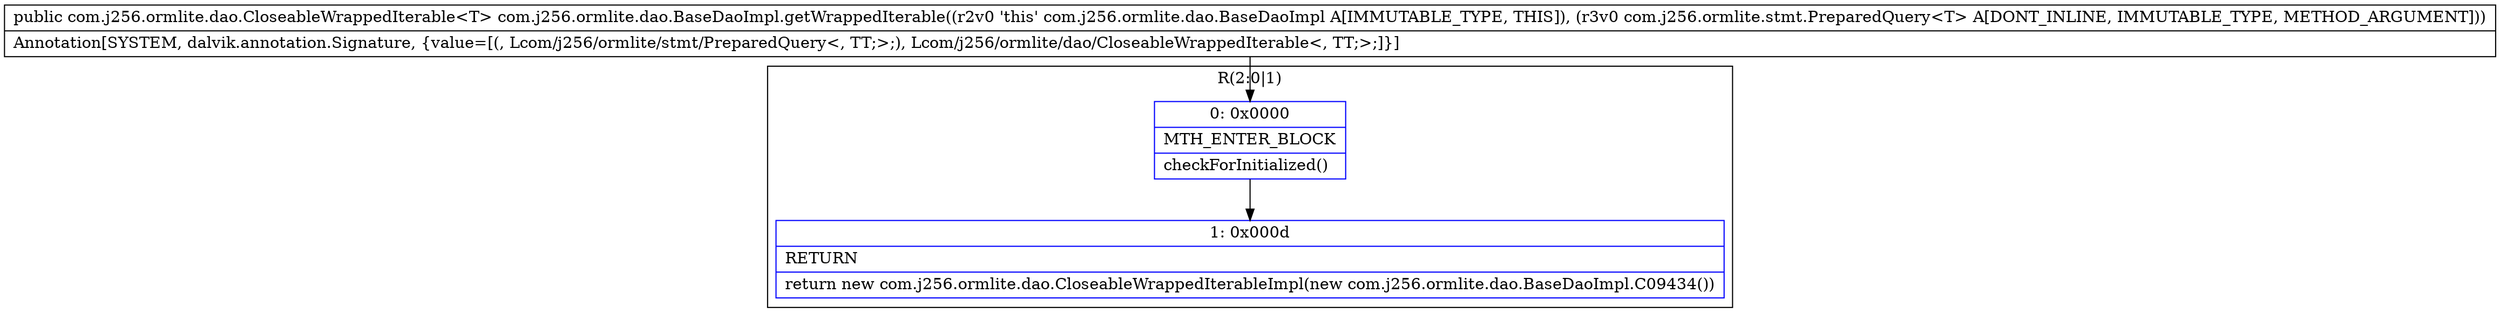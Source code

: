 digraph "CFG forcom.j256.ormlite.dao.BaseDaoImpl.getWrappedIterable(Lcom\/j256\/ormlite\/stmt\/PreparedQuery;)Lcom\/j256\/ormlite\/dao\/CloseableWrappedIterable;" {
subgraph cluster_Region_1720206226 {
label = "R(2:0|1)";
node [shape=record,color=blue];
Node_0 [shape=record,label="{0\:\ 0x0000|MTH_ENTER_BLOCK\l|checkForInitialized()\l}"];
Node_1 [shape=record,label="{1\:\ 0x000d|RETURN\l|return new com.j256.ormlite.dao.CloseableWrappedIterableImpl(new com.j256.ormlite.dao.BaseDaoImpl.C09434())\l}"];
}
MethodNode[shape=record,label="{public com.j256.ormlite.dao.CloseableWrappedIterable\<T\> com.j256.ormlite.dao.BaseDaoImpl.getWrappedIterable((r2v0 'this' com.j256.ormlite.dao.BaseDaoImpl A[IMMUTABLE_TYPE, THIS]), (r3v0 com.j256.ormlite.stmt.PreparedQuery\<T\> A[DONT_INLINE, IMMUTABLE_TYPE, METHOD_ARGUMENT]))  | Annotation[SYSTEM, dalvik.annotation.Signature, \{value=[(, Lcom\/j256\/ormlite\/stmt\/PreparedQuery\<, TT;\>;), Lcom\/j256\/ormlite\/dao\/CloseableWrappedIterable\<, TT;\>;]\}]\l}"];
MethodNode -> Node_0;
Node_0 -> Node_1;
}

